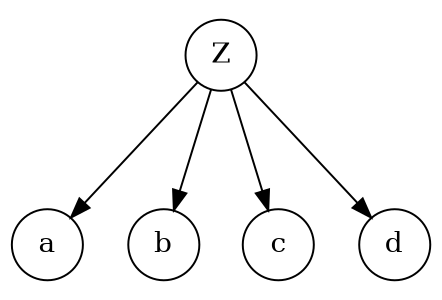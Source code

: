 digraph{
	// splines=curved;
	ratio=fill;
	size="3,2!"
	dpi=200
	a[regular=true];
	b[regular=true];
	c[regular=true];
	d[regular=true];
	Z[regular=true];
	// g[regular=true];
	Z -> a;
	Z -> b;
	Z -> c;
	Z -> d;
}
